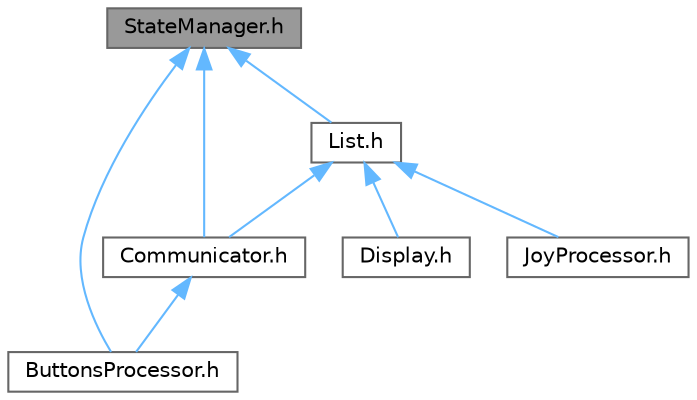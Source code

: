 digraph "StateManager.h"
{
 // LATEX_PDF_SIZE
  bgcolor="transparent";
  edge [fontname=Helvetica,fontsize=10,labelfontname=Helvetica,labelfontsize=10];
  node [fontname=Helvetica,fontsize=10,shape=box,height=0.2,width=0.4];
  Node1 [label="StateManager.h",height=0.2,width=0.4,color="gray40", fillcolor="grey60", style="filled", fontcolor="black",tooltip="program state manager"];
  Node1 -> Node2 [dir="back",color="steelblue1",style="solid"];
  Node2 [label="ButtonsProcessor.h",height=0.2,width=0.4,color="grey40", fillcolor="white", style="filled",URL="$ButtonsProcessor_8h.html",tooltip="Handle buttons."];
  Node1 -> Node3 [dir="back",color="steelblue1",style="solid"];
  Node3 [label="Communicator.h",height=0.2,width=0.4,color="grey40", fillcolor="white", style="filled",URL="$Communicator_8h.html",tooltip="communicate with PC via Serial"];
  Node3 -> Node2 [dir="back",color="steelblue1",style="solid"];
  Node1 -> Node4 [dir="back",color="steelblue1",style="solid"];
  Node4 [label="List.h",height=0.2,width=0.4,color="grey40", fillcolor="white", style="filled",URL="$List_8h.html",tooltip="Contains and manipulate list of projects This class contains an array of Strigns which is an projects..."];
  Node4 -> Node3 [dir="back",color="steelblue1",style="solid"];
  Node4 -> Node5 [dir="back",color="steelblue1",style="solid"];
  Node5 [label="Display.h",height=0.2,width=0.4,color="grey40", fillcolor="white", style="filled",URL="$Display_8h.html",tooltip="Wrapper for Arduino I2C display."];
  Node4 -> Node6 [dir="back",color="steelblue1",style="solid"];
  Node6 [label="JoyProcessor.h",height=0.2,width=0.4,color="grey40", fillcolor="white", style="filled",URL="$JoyProcessor_8h.html",tooltip="Handle joystick."];
}
